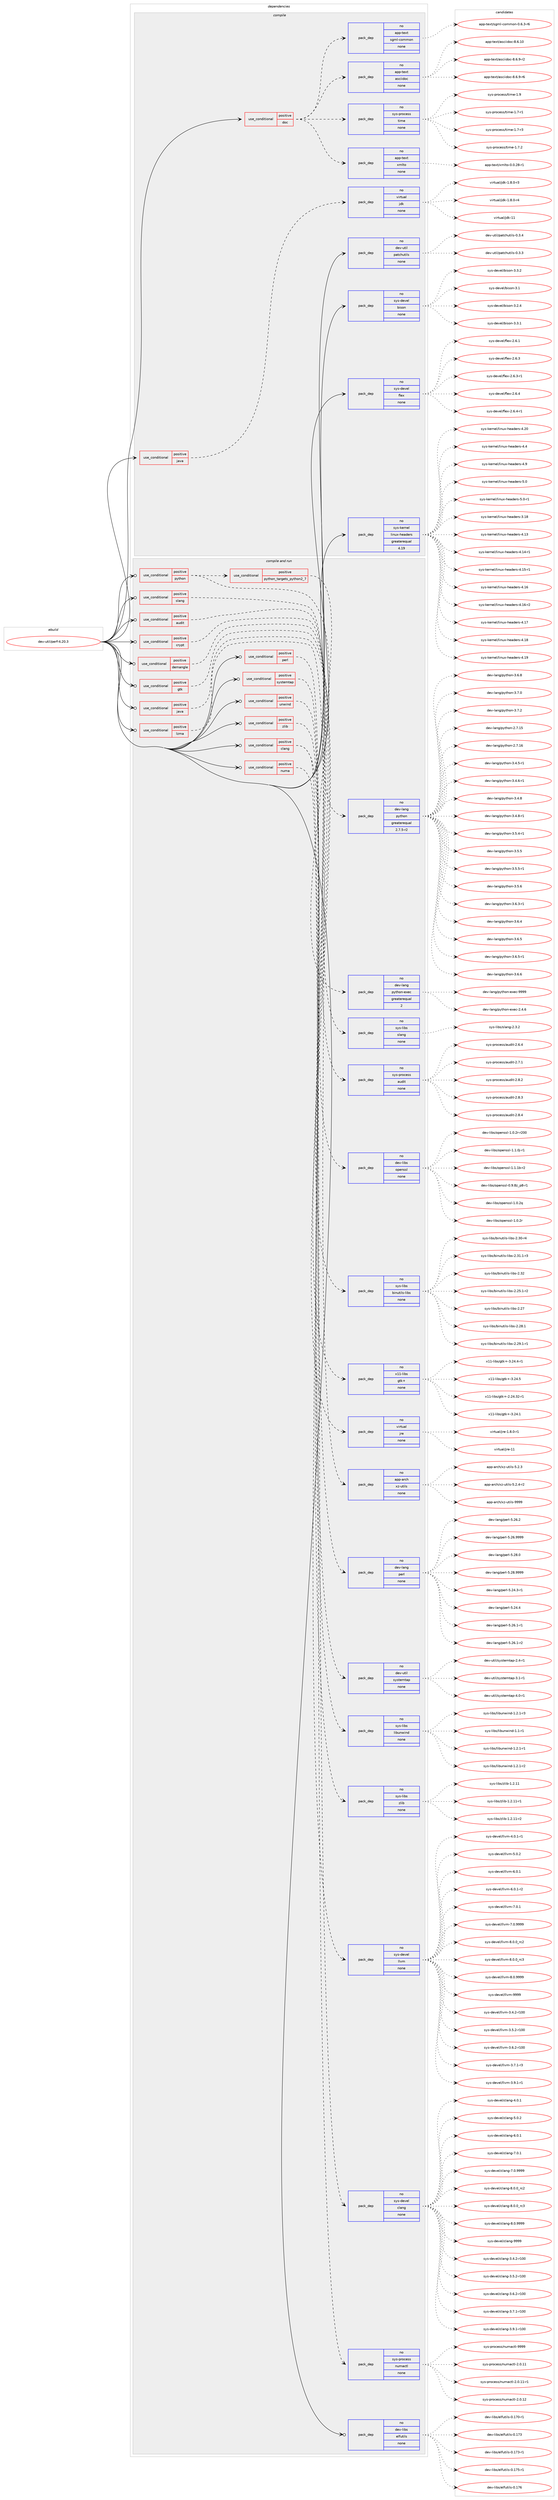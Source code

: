 digraph prolog {

# *************
# Graph options
# *************

newrank=true;
concentrate=true;
compound=true;
graph [rankdir=LR,fontname=Helvetica,fontsize=10,ranksep=1.5];#, ranksep=2.5, nodesep=0.2];
edge  [arrowhead=vee];
node  [fontname=Helvetica,fontsize=10];

# **********
# The ebuild
# **********

subgraph cluster_leftcol {
color=gray;
rank=same;
label=<<i>ebuild</i>>;
id [label="dev-util/perf-4.20.3", color=red, width=4, href="../dev-util/perf-4.20.3.svg"];
}

# ****************
# The dependencies
# ****************

subgraph cluster_midcol {
color=gray;
label=<<i>dependencies</i>>;
subgraph cluster_compile {
fillcolor="#eeeeee";
style=filled;
label=<<i>compile</i>>;
subgraph cond424888 {
dependency1548254 [label=<<TABLE BORDER="0" CELLBORDER="1" CELLSPACING="0" CELLPADDING="4"><TR><TD ROWSPAN="3" CELLPADDING="10">use_conditional</TD></TR><TR><TD>positive</TD></TR><TR><TD>doc</TD></TR></TABLE>>, shape=none, color=red];
subgraph pack1099668 {
dependency1548255 [label=<<TABLE BORDER="0" CELLBORDER="1" CELLSPACING="0" CELLPADDING="4" WIDTH="220"><TR><TD ROWSPAN="6" CELLPADDING="30">pack_dep</TD></TR><TR><TD WIDTH="110">no</TD></TR><TR><TD>app-text</TD></TR><TR><TD>asciidoc</TD></TR><TR><TD>none</TD></TR><TR><TD></TD></TR></TABLE>>, shape=none, color=blue];
}
dependency1548254:e -> dependency1548255:w [weight=20,style="dashed",arrowhead="vee"];
subgraph pack1099669 {
dependency1548256 [label=<<TABLE BORDER="0" CELLBORDER="1" CELLSPACING="0" CELLPADDING="4" WIDTH="220"><TR><TD ROWSPAN="6" CELLPADDING="30">pack_dep</TD></TR><TR><TD WIDTH="110">no</TD></TR><TR><TD>app-text</TD></TR><TR><TD>sgml-common</TD></TR><TR><TD>none</TD></TR><TR><TD></TD></TR></TABLE>>, shape=none, color=blue];
}
dependency1548254:e -> dependency1548256:w [weight=20,style="dashed",arrowhead="vee"];
subgraph pack1099670 {
dependency1548257 [label=<<TABLE BORDER="0" CELLBORDER="1" CELLSPACING="0" CELLPADDING="4" WIDTH="220"><TR><TD ROWSPAN="6" CELLPADDING="30">pack_dep</TD></TR><TR><TD WIDTH="110">no</TD></TR><TR><TD>app-text</TD></TR><TR><TD>xmlto</TD></TR><TR><TD>none</TD></TR><TR><TD></TD></TR></TABLE>>, shape=none, color=blue];
}
dependency1548254:e -> dependency1548257:w [weight=20,style="dashed",arrowhead="vee"];
subgraph pack1099671 {
dependency1548258 [label=<<TABLE BORDER="0" CELLBORDER="1" CELLSPACING="0" CELLPADDING="4" WIDTH="220"><TR><TD ROWSPAN="6" CELLPADDING="30">pack_dep</TD></TR><TR><TD WIDTH="110">no</TD></TR><TR><TD>sys-process</TD></TR><TR><TD>time</TD></TR><TR><TD>none</TD></TR><TR><TD></TD></TR></TABLE>>, shape=none, color=blue];
}
dependency1548254:e -> dependency1548258:w [weight=20,style="dashed",arrowhead="vee"];
}
id:e -> dependency1548254:w [weight=20,style="solid",arrowhead="vee"];
subgraph cond424889 {
dependency1548259 [label=<<TABLE BORDER="0" CELLBORDER="1" CELLSPACING="0" CELLPADDING="4"><TR><TD ROWSPAN="3" CELLPADDING="10">use_conditional</TD></TR><TR><TD>positive</TD></TR><TR><TD>java</TD></TR></TABLE>>, shape=none, color=red];
subgraph pack1099672 {
dependency1548260 [label=<<TABLE BORDER="0" CELLBORDER="1" CELLSPACING="0" CELLPADDING="4" WIDTH="220"><TR><TD ROWSPAN="6" CELLPADDING="30">pack_dep</TD></TR><TR><TD WIDTH="110">no</TD></TR><TR><TD>virtual</TD></TR><TR><TD>jdk</TD></TR><TR><TD>none</TD></TR><TR><TD></TD></TR></TABLE>>, shape=none, color=blue];
}
dependency1548259:e -> dependency1548260:w [weight=20,style="dashed",arrowhead="vee"];
}
id:e -> dependency1548259:w [weight=20,style="solid",arrowhead="vee"];
subgraph pack1099673 {
dependency1548261 [label=<<TABLE BORDER="0" CELLBORDER="1" CELLSPACING="0" CELLPADDING="4" WIDTH="220"><TR><TD ROWSPAN="6" CELLPADDING="30">pack_dep</TD></TR><TR><TD WIDTH="110">no</TD></TR><TR><TD>dev-util</TD></TR><TR><TD>patchutils</TD></TR><TR><TD>none</TD></TR><TR><TD></TD></TR></TABLE>>, shape=none, color=blue];
}
id:e -> dependency1548261:w [weight=20,style="solid",arrowhead="vee"];
subgraph pack1099674 {
dependency1548262 [label=<<TABLE BORDER="0" CELLBORDER="1" CELLSPACING="0" CELLPADDING="4" WIDTH="220"><TR><TD ROWSPAN="6" CELLPADDING="30">pack_dep</TD></TR><TR><TD WIDTH="110">no</TD></TR><TR><TD>sys-devel</TD></TR><TR><TD>bison</TD></TR><TR><TD>none</TD></TR><TR><TD></TD></TR></TABLE>>, shape=none, color=blue];
}
id:e -> dependency1548262:w [weight=20,style="solid",arrowhead="vee"];
subgraph pack1099675 {
dependency1548263 [label=<<TABLE BORDER="0" CELLBORDER="1" CELLSPACING="0" CELLPADDING="4" WIDTH="220"><TR><TD ROWSPAN="6" CELLPADDING="30">pack_dep</TD></TR><TR><TD WIDTH="110">no</TD></TR><TR><TD>sys-devel</TD></TR><TR><TD>flex</TD></TR><TR><TD>none</TD></TR><TR><TD></TD></TR></TABLE>>, shape=none, color=blue];
}
id:e -> dependency1548263:w [weight=20,style="solid",arrowhead="vee"];
subgraph pack1099676 {
dependency1548264 [label=<<TABLE BORDER="0" CELLBORDER="1" CELLSPACING="0" CELLPADDING="4" WIDTH="220"><TR><TD ROWSPAN="6" CELLPADDING="30">pack_dep</TD></TR><TR><TD WIDTH="110">no</TD></TR><TR><TD>sys-kernel</TD></TR><TR><TD>linux-headers</TD></TR><TR><TD>greaterequal</TD></TR><TR><TD>4.19</TD></TR></TABLE>>, shape=none, color=blue];
}
id:e -> dependency1548264:w [weight=20,style="solid",arrowhead="vee"];
}
subgraph cluster_compileandrun {
fillcolor="#eeeeee";
style=filled;
label=<<i>compile and run</i>>;
subgraph cond424890 {
dependency1548265 [label=<<TABLE BORDER="0" CELLBORDER="1" CELLSPACING="0" CELLPADDING="4"><TR><TD ROWSPAN="3" CELLPADDING="10">use_conditional</TD></TR><TR><TD>positive</TD></TR><TR><TD>audit</TD></TR></TABLE>>, shape=none, color=red];
subgraph pack1099677 {
dependency1548266 [label=<<TABLE BORDER="0" CELLBORDER="1" CELLSPACING="0" CELLPADDING="4" WIDTH="220"><TR><TD ROWSPAN="6" CELLPADDING="30">pack_dep</TD></TR><TR><TD WIDTH="110">no</TD></TR><TR><TD>sys-process</TD></TR><TR><TD>audit</TD></TR><TR><TD>none</TD></TR><TR><TD></TD></TR></TABLE>>, shape=none, color=blue];
}
dependency1548265:e -> dependency1548266:w [weight=20,style="dashed",arrowhead="vee"];
}
id:e -> dependency1548265:w [weight=20,style="solid",arrowhead="odotvee"];
subgraph cond424891 {
dependency1548267 [label=<<TABLE BORDER="0" CELLBORDER="1" CELLSPACING="0" CELLPADDING="4"><TR><TD ROWSPAN="3" CELLPADDING="10">use_conditional</TD></TR><TR><TD>positive</TD></TR><TR><TD>clang</TD></TR></TABLE>>, shape=none, color=red];
subgraph pack1099678 {
dependency1548268 [label=<<TABLE BORDER="0" CELLBORDER="1" CELLSPACING="0" CELLPADDING="4" WIDTH="220"><TR><TD ROWSPAN="6" CELLPADDING="30">pack_dep</TD></TR><TR><TD WIDTH="110">no</TD></TR><TR><TD>sys-devel</TD></TR><TR><TD>clang</TD></TR><TR><TD>none</TD></TR><TR><TD></TD></TR></TABLE>>, shape=none, color=blue];
}
dependency1548267:e -> dependency1548268:w [weight=20,style="dashed",arrowhead="vee"];
subgraph pack1099679 {
dependency1548269 [label=<<TABLE BORDER="0" CELLBORDER="1" CELLSPACING="0" CELLPADDING="4" WIDTH="220"><TR><TD ROWSPAN="6" CELLPADDING="30">pack_dep</TD></TR><TR><TD WIDTH="110">no</TD></TR><TR><TD>sys-devel</TD></TR><TR><TD>llvm</TD></TR><TR><TD>none</TD></TR><TR><TD></TD></TR></TABLE>>, shape=none, color=blue];
}
dependency1548267:e -> dependency1548269:w [weight=20,style="dashed",arrowhead="vee"];
}
id:e -> dependency1548267:w [weight=20,style="solid",arrowhead="odotvee"];
subgraph cond424892 {
dependency1548270 [label=<<TABLE BORDER="0" CELLBORDER="1" CELLSPACING="0" CELLPADDING="4"><TR><TD ROWSPAN="3" CELLPADDING="10">use_conditional</TD></TR><TR><TD>positive</TD></TR><TR><TD>crypt</TD></TR></TABLE>>, shape=none, color=red];
subgraph pack1099680 {
dependency1548271 [label=<<TABLE BORDER="0" CELLBORDER="1" CELLSPACING="0" CELLPADDING="4" WIDTH="220"><TR><TD ROWSPAN="6" CELLPADDING="30">pack_dep</TD></TR><TR><TD WIDTH="110">no</TD></TR><TR><TD>dev-libs</TD></TR><TR><TD>openssl</TD></TR><TR><TD>none</TD></TR><TR><TD></TD></TR></TABLE>>, shape=none, color=blue];
}
dependency1548270:e -> dependency1548271:w [weight=20,style="dashed",arrowhead="vee"];
}
id:e -> dependency1548270:w [weight=20,style="solid",arrowhead="odotvee"];
subgraph cond424893 {
dependency1548272 [label=<<TABLE BORDER="0" CELLBORDER="1" CELLSPACING="0" CELLPADDING="4"><TR><TD ROWSPAN="3" CELLPADDING="10">use_conditional</TD></TR><TR><TD>positive</TD></TR><TR><TD>demangle</TD></TR></TABLE>>, shape=none, color=red];
subgraph pack1099681 {
dependency1548273 [label=<<TABLE BORDER="0" CELLBORDER="1" CELLSPACING="0" CELLPADDING="4" WIDTH="220"><TR><TD ROWSPAN="6" CELLPADDING="30">pack_dep</TD></TR><TR><TD WIDTH="110">no</TD></TR><TR><TD>sys-libs</TD></TR><TR><TD>binutils-libs</TD></TR><TR><TD>none</TD></TR><TR><TD></TD></TR></TABLE>>, shape=none, color=blue];
}
dependency1548272:e -> dependency1548273:w [weight=20,style="dashed",arrowhead="vee"];
}
id:e -> dependency1548272:w [weight=20,style="solid",arrowhead="odotvee"];
subgraph cond424894 {
dependency1548274 [label=<<TABLE BORDER="0" CELLBORDER="1" CELLSPACING="0" CELLPADDING="4"><TR><TD ROWSPAN="3" CELLPADDING="10">use_conditional</TD></TR><TR><TD>positive</TD></TR><TR><TD>gtk</TD></TR></TABLE>>, shape=none, color=red];
subgraph pack1099682 {
dependency1548275 [label=<<TABLE BORDER="0" CELLBORDER="1" CELLSPACING="0" CELLPADDING="4" WIDTH="220"><TR><TD ROWSPAN="6" CELLPADDING="30">pack_dep</TD></TR><TR><TD WIDTH="110">no</TD></TR><TR><TD>x11-libs</TD></TR><TR><TD>gtk+</TD></TR><TR><TD>none</TD></TR><TR><TD></TD></TR></TABLE>>, shape=none, color=blue];
}
dependency1548274:e -> dependency1548275:w [weight=20,style="dashed",arrowhead="vee"];
}
id:e -> dependency1548274:w [weight=20,style="solid",arrowhead="odotvee"];
subgraph cond424895 {
dependency1548276 [label=<<TABLE BORDER="0" CELLBORDER="1" CELLSPACING="0" CELLPADDING="4"><TR><TD ROWSPAN="3" CELLPADDING="10">use_conditional</TD></TR><TR><TD>positive</TD></TR><TR><TD>java</TD></TR></TABLE>>, shape=none, color=red];
subgraph pack1099683 {
dependency1548277 [label=<<TABLE BORDER="0" CELLBORDER="1" CELLSPACING="0" CELLPADDING="4" WIDTH="220"><TR><TD ROWSPAN="6" CELLPADDING="30">pack_dep</TD></TR><TR><TD WIDTH="110">no</TD></TR><TR><TD>virtual</TD></TR><TR><TD>jre</TD></TR><TR><TD>none</TD></TR><TR><TD></TD></TR></TABLE>>, shape=none, color=blue];
}
dependency1548276:e -> dependency1548277:w [weight=20,style="dashed",arrowhead="vee"];
}
id:e -> dependency1548276:w [weight=20,style="solid",arrowhead="odotvee"];
subgraph cond424896 {
dependency1548278 [label=<<TABLE BORDER="0" CELLBORDER="1" CELLSPACING="0" CELLPADDING="4"><TR><TD ROWSPAN="3" CELLPADDING="10">use_conditional</TD></TR><TR><TD>positive</TD></TR><TR><TD>lzma</TD></TR></TABLE>>, shape=none, color=red];
subgraph pack1099684 {
dependency1548279 [label=<<TABLE BORDER="0" CELLBORDER="1" CELLSPACING="0" CELLPADDING="4" WIDTH="220"><TR><TD ROWSPAN="6" CELLPADDING="30">pack_dep</TD></TR><TR><TD WIDTH="110">no</TD></TR><TR><TD>app-arch</TD></TR><TR><TD>xz-utils</TD></TR><TR><TD>none</TD></TR><TR><TD></TD></TR></TABLE>>, shape=none, color=blue];
}
dependency1548278:e -> dependency1548279:w [weight=20,style="dashed",arrowhead="vee"];
}
id:e -> dependency1548278:w [weight=20,style="solid",arrowhead="odotvee"];
subgraph cond424897 {
dependency1548280 [label=<<TABLE BORDER="0" CELLBORDER="1" CELLSPACING="0" CELLPADDING="4"><TR><TD ROWSPAN="3" CELLPADDING="10">use_conditional</TD></TR><TR><TD>positive</TD></TR><TR><TD>numa</TD></TR></TABLE>>, shape=none, color=red];
subgraph pack1099685 {
dependency1548281 [label=<<TABLE BORDER="0" CELLBORDER="1" CELLSPACING="0" CELLPADDING="4" WIDTH="220"><TR><TD ROWSPAN="6" CELLPADDING="30">pack_dep</TD></TR><TR><TD WIDTH="110">no</TD></TR><TR><TD>sys-process</TD></TR><TR><TD>numactl</TD></TR><TR><TD>none</TD></TR><TR><TD></TD></TR></TABLE>>, shape=none, color=blue];
}
dependency1548280:e -> dependency1548281:w [weight=20,style="dashed",arrowhead="vee"];
}
id:e -> dependency1548280:w [weight=20,style="solid",arrowhead="odotvee"];
subgraph cond424898 {
dependency1548282 [label=<<TABLE BORDER="0" CELLBORDER="1" CELLSPACING="0" CELLPADDING="4"><TR><TD ROWSPAN="3" CELLPADDING="10">use_conditional</TD></TR><TR><TD>positive</TD></TR><TR><TD>perl</TD></TR></TABLE>>, shape=none, color=red];
subgraph pack1099686 {
dependency1548283 [label=<<TABLE BORDER="0" CELLBORDER="1" CELLSPACING="0" CELLPADDING="4" WIDTH="220"><TR><TD ROWSPAN="6" CELLPADDING="30">pack_dep</TD></TR><TR><TD WIDTH="110">no</TD></TR><TR><TD>dev-lang</TD></TR><TR><TD>perl</TD></TR><TR><TD>none</TD></TR><TR><TD></TD></TR></TABLE>>, shape=none, color=blue];
}
dependency1548282:e -> dependency1548283:w [weight=20,style="dashed",arrowhead="vee"];
}
id:e -> dependency1548282:w [weight=20,style="solid",arrowhead="odotvee"];
subgraph cond424899 {
dependency1548284 [label=<<TABLE BORDER="0" CELLBORDER="1" CELLSPACING="0" CELLPADDING="4"><TR><TD ROWSPAN="3" CELLPADDING="10">use_conditional</TD></TR><TR><TD>positive</TD></TR><TR><TD>python</TD></TR></TABLE>>, shape=none, color=red];
subgraph cond424900 {
dependency1548285 [label=<<TABLE BORDER="0" CELLBORDER="1" CELLSPACING="0" CELLPADDING="4"><TR><TD ROWSPAN="3" CELLPADDING="10">use_conditional</TD></TR><TR><TD>positive</TD></TR><TR><TD>python_targets_python2_7</TD></TR></TABLE>>, shape=none, color=red];
subgraph pack1099687 {
dependency1548286 [label=<<TABLE BORDER="0" CELLBORDER="1" CELLSPACING="0" CELLPADDING="4" WIDTH="220"><TR><TD ROWSPAN="6" CELLPADDING="30">pack_dep</TD></TR><TR><TD WIDTH="110">no</TD></TR><TR><TD>dev-lang</TD></TR><TR><TD>python</TD></TR><TR><TD>greaterequal</TD></TR><TR><TD>2.7.5-r2</TD></TR></TABLE>>, shape=none, color=blue];
}
dependency1548285:e -> dependency1548286:w [weight=20,style="dashed",arrowhead="vee"];
}
dependency1548284:e -> dependency1548285:w [weight=20,style="dashed",arrowhead="vee"];
subgraph pack1099688 {
dependency1548287 [label=<<TABLE BORDER="0" CELLBORDER="1" CELLSPACING="0" CELLPADDING="4" WIDTH="220"><TR><TD ROWSPAN="6" CELLPADDING="30">pack_dep</TD></TR><TR><TD WIDTH="110">no</TD></TR><TR><TD>dev-lang</TD></TR><TR><TD>python-exec</TD></TR><TR><TD>greaterequal</TD></TR><TR><TD>2</TD></TR></TABLE>>, shape=none, color=blue];
}
dependency1548284:e -> dependency1548287:w [weight=20,style="dashed",arrowhead="vee"];
}
id:e -> dependency1548284:w [weight=20,style="solid",arrowhead="odotvee"];
subgraph cond424901 {
dependency1548288 [label=<<TABLE BORDER="0" CELLBORDER="1" CELLSPACING="0" CELLPADDING="4"><TR><TD ROWSPAN="3" CELLPADDING="10">use_conditional</TD></TR><TR><TD>positive</TD></TR><TR><TD>slang</TD></TR></TABLE>>, shape=none, color=red];
subgraph pack1099689 {
dependency1548289 [label=<<TABLE BORDER="0" CELLBORDER="1" CELLSPACING="0" CELLPADDING="4" WIDTH="220"><TR><TD ROWSPAN="6" CELLPADDING="30">pack_dep</TD></TR><TR><TD WIDTH="110">no</TD></TR><TR><TD>sys-libs</TD></TR><TR><TD>slang</TD></TR><TR><TD>none</TD></TR><TR><TD></TD></TR></TABLE>>, shape=none, color=blue];
}
dependency1548288:e -> dependency1548289:w [weight=20,style="dashed",arrowhead="vee"];
}
id:e -> dependency1548288:w [weight=20,style="solid",arrowhead="odotvee"];
subgraph cond424902 {
dependency1548290 [label=<<TABLE BORDER="0" CELLBORDER="1" CELLSPACING="0" CELLPADDING="4"><TR><TD ROWSPAN="3" CELLPADDING="10">use_conditional</TD></TR><TR><TD>positive</TD></TR><TR><TD>systemtap</TD></TR></TABLE>>, shape=none, color=red];
subgraph pack1099690 {
dependency1548291 [label=<<TABLE BORDER="0" CELLBORDER="1" CELLSPACING="0" CELLPADDING="4" WIDTH="220"><TR><TD ROWSPAN="6" CELLPADDING="30">pack_dep</TD></TR><TR><TD WIDTH="110">no</TD></TR><TR><TD>dev-util</TD></TR><TR><TD>systemtap</TD></TR><TR><TD>none</TD></TR><TR><TD></TD></TR></TABLE>>, shape=none, color=blue];
}
dependency1548290:e -> dependency1548291:w [weight=20,style="dashed",arrowhead="vee"];
}
id:e -> dependency1548290:w [weight=20,style="solid",arrowhead="odotvee"];
subgraph cond424903 {
dependency1548292 [label=<<TABLE BORDER="0" CELLBORDER="1" CELLSPACING="0" CELLPADDING="4"><TR><TD ROWSPAN="3" CELLPADDING="10">use_conditional</TD></TR><TR><TD>positive</TD></TR><TR><TD>unwind</TD></TR></TABLE>>, shape=none, color=red];
subgraph pack1099691 {
dependency1548293 [label=<<TABLE BORDER="0" CELLBORDER="1" CELLSPACING="0" CELLPADDING="4" WIDTH="220"><TR><TD ROWSPAN="6" CELLPADDING="30">pack_dep</TD></TR><TR><TD WIDTH="110">no</TD></TR><TR><TD>sys-libs</TD></TR><TR><TD>libunwind</TD></TR><TR><TD>none</TD></TR><TR><TD></TD></TR></TABLE>>, shape=none, color=blue];
}
dependency1548292:e -> dependency1548293:w [weight=20,style="dashed",arrowhead="vee"];
}
id:e -> dependency1548292:w [weight=20,style="solid",arrowhead="odotvee"];
subgraph cond424904 {
dependency1548294 [label=<<TABLE BORDER="0" CELLBORDER="1" CELLSPACING="0" CELLPADDING="4"><TR><TD ROWSPAN="3" CELLPADDING="10">use_conditional</TD></TR><TR><TD>positive</TD></TR><TR><TD>zlib</TD></TR></TABLE>>, shape=none, color=red];
subgraph pack1099692 {
dependency1548295 [label=<<TABLE BORDER="0" CELLBORDER="1" CELLSPACING="0" CELLPADDING="4" WIDTH="220"><TR><TD ROWSPAN="6" CELLPADDING="30">pack_dep</TD></TR><TR><TD WIDTH="110">no</TD></TR><TR><TD>sys-libs</TD></TR><TR><TD>zlib</TD></TR><TR><TD>none</TD></TR><TR><TD></TD></TR></TABLE>>, shape=none, color=blue];
}
dependency1548294:e -> dependency1548295:w [weight=20,style="dashed",arrowhead="vee"];
}
id:e -> dependency1548294:w [weight=20,style="solid",arrowhead="odotvee"];
subgraph pack1099693 {
dependency1548296 [label=<<TABLE BORDER="0" CELLBORDER="1" CELLSPACING="0" CELLPADDING="4" WIDTH="220"><TR><TD ROWSPAN="6" CELLPADDING="30">pack_dep</TD></TR><TR><TD WIDTH="110">no</TD></TR><TR><TD>dev-libs</TD></TR><TR><TD>elfutils</TD></TR><TR><TD>none</TD></TR><TR><TD></TD></TR></TABLE>>, shape=none, color=blue];
}
id:e -> dependency1548296:w [weight=20,style="solid",arrowhead="odotvee"];
}
subgraph cluster_run {
fillcolor="#eeeeee";
style=filled;
label=<<i>run</i>>;
}
}

# **************
# The candidates
# **************

subgraph cluster_choices {
rank=same;
color=gray;
label=<<i>candidates</i>>;

subgraph choice1099668 {
color=black;
nodesep=1;
choice97112112451161011201164797115991051051001119945564654464948 [label="app-text/asciidoc-8.6.10", color=red, width=4,href="../app-text/asciidoc-8.6.10.svg"];
choice9711211245116101120116479711599105105100111994556465446574511450 [label="app-text/asciidoc-8.6.9-r2", color=red, width=4,href="../app-text/asciidoc-8.6.9-r2.svg"];
choice9711211245116101120116479711599105105100111994556465446574511454 [label="app-text/asciidoc-8.6.9-r6", color=red, width=4,href="../app-text/asciidoc-8.6.9-r6.svg"];
dependency1548255:e -> choice97112112451161011201164797115991051051001119945564654464948:w [style=dotted,weight="100"];
dependency1548255:e -> choice9711211245116101120116479711599105105100111994556465446574511450:w [style=dotted,weight="100"];
dependency1548255:e -> choice9711211245116101120116479711599105105100111994556465446574511454:w [style=dotted,weight="100"];
}
subgraph choice1099669 {
color=black;
nodesep=1;
choice97112112451161011201164711510310910845991111091091111104548465446514511454 [label="app-text/sgml-common-0.6.3-r6", color=red, width=4,href="../app-text/sgml-common-0.6.3-r6.svg"];
dependency1548256:e -> choice97112112451161011201164711510310910845991111091091111104548465446514511454:w [style=dotted,weight="100"];
}
subgraph choice1099670 {
color=black;
nodesep=1;
choice971121124511610112011647120109108116111454846484650564511449 [label="app-text/xmlto-0.0.28-r1", color=red, width=4,href="../app-text/xmlto-0.0.28-r1.svg"];
dependency1548257:e -> choice971121124511610112011647120109108116111454846484650564511449:w [style=dotted,weight="100"];
}
subgraph choice1099671 {
color=black;
nodesep=1;
choice115121115451121141119910111511547116105109101454946554511449 [label="sys-process/time-1.7-r1", color=red, width=4,href="../sys-process/time-1.7-r1.svg"];
choice115121115451121141119910111511547116105109101454946554511451 [label="sys-process/time-1.7-r3", color=red, width=4,href="../sys-process/time-1.7-r3.svg"];
choice115121115451121141119910111511547116105109101454946554650 [label="sys-process/time-1.7.2", color=red, width=4,href="../sys-process/time-1.7.2.svg"];
choice11512111545112114111991011151154711610510910145494657 [label="sys-process/time-1.9", color=red, width=4,href="../sys-process/time-1.9.svg"];
dependency1548258:e -> choice115121115451121141119910111511547116105109101454946554511449:w [style=dotted,weight="100"];
dependency1548258:e -> choice115121115451121141119910111511547116105109101454946554511451:w [style=dotted,weight="100"];
dependency1548258:e -> choice115121115451121141119910111511547116105109101454946554650:w [style=dotted,weight="100"];
dependency1548258:e -> choice11512111545112114111991011151154711610510910145494657:w [style=dotted,weight="100"];
}
subgraph choice1099672 {
color=black;
nodesep=1;
choice11810511411611797108471061001074549465646484511451 [label="virtual/jdk-1.8.0-r3", color=red, width=4,href="../virtual/jdk-1.8.0-r3.svg"];
choice11810511411611797108471061001074549465646484511452 [label="virtual/jdk-1.8.0-r4", color=red, width=4,href="../virtual/jdk-1.8.0-r4.svg"];
choice1181051141161179710847106100107454949 [label="virtual/jdk-11", color=red, width=4,href="../virtual/jdk-11.svg"];
dependency1548260:e -> choice11810511411611797108471061001074549465646484511451:w [style=dotted,weight="100"];
dependency1548260:e -> choice11810511411611797108471061001074549465646484511452:w [style=dotted,weight="100"];
dependency1548260:e -> choice1181051141161179710847106100107454949:w [style=dotted,weight="100"];
}
subgraph choice1099673 {
color=black;
nodesep=1;
choice10010111845117116105108471129711699104117116105108115454846514651 [label="dev-util/patchutils-0.3.3", color=red, width=4,href="../dev-util/patchutils-0.3.3.svg"];
choice10010111845117116105108471129711699104117116105108115454846514652 [label="dev-util/patchutils-0.3.4", color=red, width=4,href="../dev-util/patchutils-0.3.4.svg"];
dependency1548261:e -> choice10010111845117116105108471129711699104117116105108115454846514651:w [style=dotted,weight="100"];
dependency1548261:e -> choice10010111845117116105108471129711699104117116105108115454846514652:w [style=dotted,weight="100"];
}
subgraph choice1099674 {
color=black;
nodesep=1;
choice11512111545100101118101108479810511511111045514649 [label="sys-devel/bison-3.1", color=red, width=4,href="../sys-devel/bison-3.1.svg"];
choice115121115451001011181011084798105115111110455146504652 [label="sys-devel/bison-3.2.4", color=red, width=4,href="../sys-devel/bison-3.2.4.svg"];
choice115121115451001011181011084798105115111110455146514649 [label="sys-devel/bison-3.3.1", color=red, width=4,href="../sys-devel/bison-3.3.1.svg"];
choice115121115451001011181011084798105115111110455146514650 [label="sys-devel/bison-3.3.2", color=red, width=4,href="../sys-devel/bison-3.3.2.svg"];
dependency1548262:e -> choice11512111545100101118101108479810511511111045514649:w [style=dotted,weight="100"];
dependency1548262:e -> choice115121115451001011181011084798105115111110455146504652:w [style=dotted,weight="100"];
dependency1548262:e -> choice115121115451001011181011084798105115111110455146514649:w [style=dotted,weight="100"];
dependency1548262:e -> choice115121115451001011181011084798105115111110455146514650:w [style=dotted,weight="100"];
}
subgraph choice1099675 {
color=black;
nodesep=1;
choice1151211154510010111810110847102108101120455046544649 [label="sys-devel/flex-2.6.1", color=red, width=4,href="../sys-devel/flex-2.6.1.svg"];
choice1151211154510010111810110847102108101120455046544651 [label="sys-devel/flex-2.6.3", color=red, width=4,href="../sys-devel/flex-2.6.3.svg"];
choice11512111545100101118101108471021081011204550465446514511449 [label="sys-devel/flex-2.6.3-r1", color=red, width=4,href="../sys-devel/flex-2.6.3-r1.svg"];
choice1151211154510010111810110847102108101120455046544652 [label="sys-devel/flex-2.6.4", color=red, width=4,href="../sys-devel/flex-2.6.4.svg"];
choice11512111545100101118101108471021081011204550465446524511449 [label="sys-devel/flex-2.6.4-r1", color=red, width=4,href="../sys-devel/flex-2.6.4-r1.svg"];
dependency1548263:e -> choice1151211154510010111810110847102108101120455046544649:w [style=dotted,weight="100"];
dependency1548263:e -> choice1151211154510010111810110847102108101120455046544651:w [style=dotted,weight="100"];
dependency1548263:e -> choice11512111545100101118101108471021081011204550465446514511449:w [style=dotted,weight="100"];
dependency1548263:e -> choice1151211154510010111810110847102108101120455046544652:w [style=dotted,weight="100"];
dependency1548263:e -> choice11512111545100101118101108471021081011204550465446524511449:w [style=dotted,weight="100"];
}
subgraph choice1099676 {
color=black;
nodesep=1;
choice115121115451071011141101011084710810511011712045104101971001011141154551464956 [label="sys-kernel/linux-headers-3.18", color=red, width=4,href="../sys-kernel/linux-headers-3.18.svg"];
choice115121115451071011141101011084710810511011712045104101971001011141154552464951 [label="sys-kernel/linux-headers-4.13", color=red, width=4,href="../sys-kernel/linux-headers-4.13.svg"];
choice1151211154510710111411010110847108105110117120451041019710010111411545524649524511449 [label="sys-kernel/linux-headers-4.14-r1", color=red, width=4,href="../sys-kernel/linux-headers-4.14-r1.svg"];
choice1151211154510710111411010110847108105110117120451041019710010111411545524649534511449 [label="sys-kernel/linux-headers-4.15-r1", color=red, width=4,href="../sys-kernel/linux-headers-4.15-r1.svg"];
choice115121115451071011141101011084710810511011712045104101971001011141154552464954 [label="sys-kernel/linux-headers-4.16", color=red, width=4,href="../sys-kernel/linux-headers-4.16.svg"];
choice1151211154510710111411010110847108105110117120451041019710010111411545524649544511450 [label="sys-kernel/linux-headers-4.16-r2", color=red, width=4,href="../sys-kernel/linux-headers-4.16-r2.svg"];
choice115121115451071011141101011084710810511011712045104101971001011141154552464955 [label="sys-kernel/linux-headers-4.17", color=red, width=4,href="../sys-kernel/linux-headers-4.17.svg"];
choice115121115451071011141101011084710810511011712045104101971001011141154552464956 [label="sys-kernel/linux-headers-4.18", color=red, width=4,href="../sys-kernel/linux-headers-4.18.svg"];
choice115121115451071011141101011084710810511011712045104101971001011141154552464957 [label="sys-kernel/linux-headers-4.19", color=red, width=4,href="../sys-kernel/linux-headers-4.19.svg"];
choice115121115451071011141101011084710810511011712045104101971001011141154552465048 [label="sys-kernel/linux-headers-4.20", color=red, width=4,href="../sys-kernel/linux-headers-4.20.svg"];
choice1151211154510710111411010110847108105110117120451041019710010111411545524652 [label="sys-kernel/linux-headers-4.4", color=red, width=4,href="../sys-kernel/linux-headers-4.4.svg"];
choice1151211154510710111411010110847108105110117120451041019710010111411545524657 [label="sys-kernel/linux-headers-4.9", color=red, width=4,href="../sys-kernel/linux-headers-4.9.svg"];
choice1151211154510710111411010110847108105110117120451041019710010111411545534648 [label="sys-kernel/linux-headers-5.0", color=red, width=4,href="../sys-kernel/linux-headers-5.0.svg"];
choice11512111545107101114110101108471081051101171204510410197100101114115455346484511449 [label="sys-kernel/linux-headers-5.0-r1", color=red, width=4,href="../sys-kernel/linux-headers-5.0-r1.svg"];
dependency1548264:e -> choice115121115451071011141101011084710810511011712045104101971001011141154551464956:w [style=dotted,weight="100"];
dependency1548264:e -> choice115121115451071011141101011084710810511011712045104101971001011141154552464951:w [style=dotted,weight="100"];
dependency1548264:e -> choice1151211154510710111411010110847108105110117120451041019710010111411545524649524511449:w [style=dotted,weight="100"];
dependency1548264:e -> choice1151211154510710111411010110847108105110117120451041019710010111411545524649534511449:w [style=dotted,weight="100"];
dependency1548264:e -> choice115121115451071011141101011084710810511011712045104101971001011141154552464954:w [style=dotted,weight="100"];
dependency1548264:e -> choice1151211154510710111411010110847108105110117120451041019710010111411545524649544511450:w [style=dotted,weight="100"];
dependency1548264:e -> choice115121115451071011141101011084710810511011712045104101971001011141154552464955:w [style=dotted,weight="100"];
dependency1548264:e -> choice115121115451071011141101011084710810511011712045104101971001011141154552464956:w [style=dotted,weight="100"];
dependency1548264:e -> choice115121115451071011141101011084710810511011712045104101971001011141154552464957:w [style=dotted,weight="100"];
dependency1548264:e -> choice115121115451071011141101011084710810511011712045104101971001011141154552465048:w [style=dotted,weight="100"];
dependency1548264:e -> choice1151211154510710111411010110847108105110117120451041019710010111411545524652:w [style=dotted,weight="100"];
dependency1548264:e -> choice1151211154510710111411010110847108105110117120451041019710010111411545524657:w [style=dotted,weight="100"];
dependency1548264:e -> choice1151211154510710111411010110847108105110117120451041019710010111411545534648:w [style=dotted,weight="100"];
dependency1548264:e -> choice11512111545107101114110101108471081051101171204510410197100101114115455346484511449:w [style=dotted,weight="100"];
}
subgraph choice1099677 {
color=black;
nodesep=1;
choice11512111545112114111991011151154797117100105116455046544652 [label="sys-process/audit-2.6.4", color=red, width=4,href="../sys-process/audit-2.6.4.svg"];
choice11512111545112114111991011151154797117100105116455046554649 [label="sys-process/audit-2.7.1", color=red, width=4,href="../sys-process/audit-2.7.1.svg"];
choice11512111545112114111991011151154797117100105116455046564650 [label="sys-process/audit-2.8.2", color=red, width=4,href="../sys-process/audit-2.8.2.svg"];
choice11512111545112114111991011151154797117100105116455046564651 [label="sys-process/audit-2.8.3", color=red, width=4,href="../sys-process/audit-2.8.3.svg"];
choice11512111545112114111991011151154797117100105116455046564652 [label="sys-process/audit-2.8.4", color=red, width=4,href="../sys-process/audit-2.8.4.svg"];
dependency1548266:e -> choice11512111545112114111991011151154797117100105116455046544652:w [style=dotted,weight="100"];
dependency1548266:e -> choice11512111545112114111991011151154797117100105116455046554649:w [style=dotted,weight="100"];
dependency1548266:e -> choice11512111545112114111991011151154797117100105116455046564650:w [style=dotted,weight="100"];
dependency1548266:e -> choice11512111545112114111991011151154797117100105116455046564651:w [style=dotted,weight="100"];
dependency1548266:e -> choice11512111545112114111991011151154797117100105116455046564652:w [style=dotted,weight="100"];
}
subgraph choice1099678 {
color=black;
nodesep=1;
choice1151211154510010111810110847991089711010345514652465045114494848 [label="sys-devel/clang-3.4.2-r100", color=red, width=4,href="../sys-devel/clang-3.4.2-r100.svg"];
choice1151211154510010111810110847991089711010345514653465045114494848 [label="sys-devel/clang-3.5.2-r100", color=red, width=4,href="../sys-devel/clang-3.5.2-r100.svg"];
choice1151211154510010111810110847991089711010345514654465045114494848 [label="sys-devel/clang-3.6.2-r100", color=red, width=4,href="../sys-devel/clang-3.6.2-r100.svg"];
choice1151211154510010111810110847991089711010345514655464945114494848 [label="sys-devel/clang-3.7.1-r100", color=red, width=4,href="../sys-devel/clang-3.7.1-r100.svg"];
choice1151211154510010111810110847991089711010345514657464945114494848 [label="sys-devel/clang-3.9.1-r100", color=red, width=4,href="../sys-devel/clang-3.9.1-r100.svg"];
choice11512111545100101118101108479910897110103455246484649 [label="sys-devel/clang-4.0.1", color=red, width=4,href="../sys-devel/clang-4.0.1.svg"];
choice11512111545100101118101108479910897110103455346484650 [label="sys-devel/clang-5.0.2", color=red, width=4,href="../sys-devel/clang-5.0.2.svg"];
choice11512111545100101118101108479910897110103455446484649 [label="sys-devel/clang-6.0.1", color=red, width=4,href="../sys-devel/clang-6.0.1.svg"];
choice11512111545100101118101108479910897110103455546484649 [label="sys-devel/clang-7.0.1", color=red, width=4,href="../sys-devel/clang-7.0.1.svg"];
choice11512111545100101118101108479910897110103455546484657575757 [label="sys-devel/clang-7.0.9999", color=red, width=4,href="../sys-devel/clang-7.0.9999.svg"];
choice11512111545100101118101108479910897110103455646484648951149950 [label="sys-devel/clang-8.0.0_rc2", color=red, width=4,href="../sys-devel/clang-8.0.0_rc2.svg"];
choice11512111545100101118101108479910897110103455646484648951149951 [label="sys-devel/clang-8.0.0_rc3", color=red, width=4,href="../sys-devel/clang-8.0.0_rc3.svg"];
choice11512111545100101118101108479910897110103455646484657575757 [label="sys-devel/clang-8.0.9999", color=red, width=4,href="../sys-devel/clang-8.0.9999.svg"];
choice115121115451001011181011084799108971101034557575757 [label="sys-devel/clang-9999", color=red, width=4,href="../sys-devel/clang-9999.svg"];
dependency1548268:e -> choice1151211154510010111810110847991089711010345514652465045114494848:w [style=dotted,weight="100"];
dependency1548268:e -> choice1151211154510010111810110847991089711010345514653465045114494848:w [style=dotted,weight="100"];
dependency1548268:e -> choice1151211154510010111810110847991089711010345514654465045114494848:w [style=dotted,weight="100"];
dependency1548268:e -> choice1151211154510010111810110847991089711010345514655464945114494848:w [style=dotted,weight="100"];
dependency1548268:e -> choice1151211154510010111810110847991089711010345514657464945114494848:w [style=dotted,weight="100"];
dependency1548268:e -> choice11512111545100101118101108479910897110103455246484649:w [style=dotted,weight="100"];
dependency1548268:e -> choice11512111545100101118101108479910897110103455346484650:w [style=dotted,weight="100"];
dependency1548268:e -> choice11512111545100101118101108479910897110103455446484649:w [style=dotted,weight="100"];
dependency1548268:e -> choice11512111545100101118101108479910897110103455546484649:w [style=dotted,weight="100"];
dependency1548268:e -> choice11512111545100101118101108479910897110103455546484657575757:w [style=dotted,weight="100"];
dependency1548268:e -> choice11512111545100101118101108479910897110103455646484648951149950:w [style=dotted,weight="100"];
dependency1548268:e -> choice11512111545100101118101108479910897110103455646484648951149951:w [style=dotted,weight="100"];
dependency1548268:e -> choice11512111545100101118101108479910897110103455646484657575757:w [style=dotted,weight="100"];
dependency1548268:e -> choice115121115451001011181011084799108971101034557575757:w [style=dotted,weight="100"];
}
subgraph choice1099679 {
color=black;
nodesep=1;
choice115121115451001011181011084710810811810945514652465045114494848 [label="sys-devel/llvm-3.4.2-r100", color=red, width=4,href="../sys-devel/llvm-3.4.2-r100.svg"];
choice115121115451001011181011084710810811810945514653465045114494848 [label="sys-devel/llvm-3.5.2-r100", color=red, width=4,href="../sys-devel/llvm-3.5.2-r100.svg"];
choice115121115451001011181011084710810811810945514654465045114494848 [label="sys-devel/llvm-3.6.2-r100", color=red, width=4,href="../sys-devel/llvm-3.6.2-r100.svg"];
choice11512111545100101118101108471081081181094551465546494511451 [label="sys-devel/llvm-3.7.1-r3", color=red, width=4,href="../sys-devel/llvm-3.7.1-r3.svg"];
choice11512111545100101118101108471081081181094551465746494511449 [label="sys-devel/llvm-3.9.1-r1", color=red, width=4,href="../sys-devel/llvm-3.9.1-r1.svg"];
choice11512111545100101118101108471081081181094552464846494511449 [label="sys-devel/llvm-4.0.1-r1", color=red, width=4,href="../sys-devel/llvm-4.0.1-r1.svg"];
choice1151211154510010111810110847108108118109455346484650 [label="sys-devel/llvm-5.0.2", color=red, width=4,href="../sys-devel/llvm-5.0.2.svg"];
choice1151211154510010111810110847108108118109455446484649 [label="sys-devel/llvm-6.0.1", color=red, width=4,href="../sys-devel/llvm-6.0.1.svg"];
choice11512111545100101118101108471081081181094554464846494511450 [label="sys-devel/llvm-6.0.1-r2", color=red, width=4,href="../sys-devel/llvm-6.0.1-r2.svg"];
choice1151211154510010111810110847108108118109455546484649 [label="sys-devel/llvm-7.0.1", color=red, width=4,href="../sys-devel/llvm-7.0.1.svg"];
choice1151211154510010111810110847108108118109455546484657575757 [label="sys-devel/llvm-7.0.9999", color=red, width=4,href="../sys-devel/llvm-7.0.9999.svg"];
choice1151211154510010111810110847108108118109455646484648951149950 [label="sys-devel/llvm-8.0.0_rc2", color=red, width=4,href="../sys-devel/llvm-8.0.0_rc2.svg"];
choice1151211154510010111810110847108108118109455646484648951149951 [label="sys-devel/llvm-8.0.0_rc3", color=red, width=4,href="../sys-devel/llvm-8.0.0_rc3.svg"];
choice1151211154510010111810110847108108118109455646484657575757 [label="sys-devel/llvm-8.0.9999", color=red, width=4,href="../sys-devel/llvm-8.0.9999.svg"];
choice11512111545100101118101108471081081181094557575757 [label="sys-devel/llvm-9999", color=red, width=4,href="../sys-devel/llvm-9999.svg"];
dependency1548269:e -> choice115121115451001011181011084710810811810945514652465045114494848:w [style=dotted,weight="100"];
dependency1548269:e -> choice115121115451001011181011084710810811810945514653465045114494848:w [style=dotted,weight="100"];
dependency1548269:e -> choice115121115451001011181011084710810811810945514654465045114494848:w [style=dotted,weight="100"];
dependency1548269:e -> choice11512111545100101118101108471081081181094551465546494511451:w [style=dotted,weight="100"];
dependency1548269:e -> choice11512111545100101118101108471081081181094551465746494511449:w [style=dotted,weight="100"];
dependency1548269:e -> choice11512111545100101118101108471081081181094552464846494511449:w [style=dotted,weight="100"];
dependency1548269:e -> choice1151211154510010111810110847108108118109455346484650:w [style=dotted,weight="100"];
dependency1548269:e -> choice1151211154510010111810110847108108118109455446484649:w [style=dotted,weight="100"];
dependency1548269:e -> choice11512111545100101118101108471081081181094554464846494511450:w [style=dotted,weight="100"];
dependency1548269:e -> choice1151211154510010111810110847108108118109455546484649:w [style=dotted,weight="100"];
dependency1548269:e -> choice1151211154510010111810110847108108118109455546484657575757:w [style=dotted,weight="100"];
dependency1548269:e -> choice1151211154510010111810110847108108118109455646484648951149950:w [style=dotted,weight="100"];
dependency1548269:e -> choice1151211154510010111810110847108108118109455646484648951149951:w [style=dotted,weight="100"];
dependency1548269:e -> choice1151211154510010111810110847108108118109455646484657575757:w [style=dotted,weight="100"];
dependency1548269:e -> choice11512111545100101118101108471081081181094557575757:w [style=dotted,weight="100"];
}
subgraph choice1099680 {
color=black;
nodesep=1;
choice10010111845108105981154711111210111011511510845484657465612295112564511449 [label="dev-libs/openssl-0.9.8z_p8-r1", color=red, width=4,href="../dev-libs/openssl-0.9.8z_p8-r1.svg"];
choice100101118451081059811547111112101110115115108454946484650113 [label="dev-libs/openssl-1.0.2q", color=red, width=4,href="../dev-libs/openssl-1.0.2q.svg"];
choice100101118451081059811547111112101110115115108454946484650114 [label="dev-libs/openssl-1.0.2r", color=red, width=4,href="../dev-libs/openssl-1.0.2r.svg"];
choice10010111845108105981154711111210111011511510845494648465011445114504848 [label="dev-libs/openssl-1.0.2r-r200", color=red, width=4,href="../dev-libs/openssl-1.0.2r-r200.svg"];
choice1001011184510810598115471111121011101151151084549464946481064511449 [label="dev-libs/openssl-1.1.0j-r1", color=red, width=4,href="../dev-libs/openssl-1.1.0j-r1.svg"];
choice100101118451081059811547111112101110115115108454946494649984511450 [label="dev-libs/openssl-1.1.1b-r2", color=red, width=4,href="../dev-libs/openssl-1.1.1b-r2.svg"];
dependency1548271:e -> choice10010111845108105981154711111210111011511510845484657465612295112564511449:w [style=dotted,weight="100"];
dependency1548271:e -> choice100101118451081059811547111112101110115115108454946484650113:w [style=dotted,weight="100"];
dependency1548271:e -> choice100101118451081059811547111112101110115115108454946484650114:w [style=dotted,weight="100"];
dependency1548271:e -> choice10010111845108105981154711111210111011511510845494648465011445114504848:w [style=dotted,weight="100"];
dependency1548271:e -> choice1001011184510810598115471111121011101151151084549464946481064511449:w [style=dotted,weight="100"];
dependency1548271:e -> choice100101118451081059811547111112101110115115108454946494649984511450:w [style=dotted,weight="100"];
}
subgraph choice1099681 {
color=black;
nodesep=1;
choice115121115451081059811547981051101171161051081154510810598115455046505346494511450 [label="sys-libs/binutils-libs-2.25.1-r2", color=red, width=4,href="../sys-libs/binutils-libs-2.25.1-r2.svg"];
choice1151211154510810598115479810511011711610510811545108105981154550465055 [label="sys-libs/binutils-libs-2.27", color=red, width=4,href="../sys-libs/binutils-libs-2.27.svg"];
choice11512111545108105981154798105110117116105108115451081059811545504650564649 [label="sys-libs/binutils-libs-2.28.1", color=red, width=4,href="../sys-libs/binutils-libs-2.28.1.svg"];
choice115121115451081059811547981051101171161051081154510810598115455046505746494511449 [label="sys-libs/binutils-libs-2.29.1-r1", color=red, width=4,href="../sys-libs/binutils-libs-2.29.1-r1.svg"];
choice11512111545108105981154798105110117116105108115451081059811545504651484511452 [label="sys-libs/binutils-libs-2.30-r4", color=red, width=4,href="../sys-libs/binutils-libs-2.30-r4.svg"];
choice115121115451081059811547981051101171161051081154510810598115455046514946494511451 [label="sys-libs/binutils-libs-2.31.1-r3", color=red, width=4,href="../sys-libs/binutils-libs-2.31.1-r3.svg"];
choice1151211154510810598115479810511011711610510811545108105981154550465150 [label="sys-libs/binutils-libs-2.32", color=red, width=4,href="../sys-libs/binutils-libs-2.32.svg"];
dependency1548273:e -> choice115121115451081059811547981051101171161051081154510810598115455046505346494511450:w [style=dotted,weight="100"];
dependency1548273:e -> choice1151211154510810598115479810511011711610510811545108105981154550465055:w [style=dotted,weight="100"];
dependency1548273:e -> choice11512111545108105981154798105110117116105108115451081059811545504650564649:w [style=dotted,weight="100"];
dependency1548273:e -> choice115121115451081059811547981051101171161051081154510810598115455046505746494511449:w [style=dotted,weight="100"];
dependency1548273:e -> choice11512111545108105981154798105110117116105108115451081059811545504651484511452:w [style=dotted,weight="100"];
dependency1548273:e -> choice115121115451081059811547981051101171161051081154510810598115455046514946494511451:w [style=dotted,weight="100"];
dependency1548273:e -> choice1151211154510810598115479810511011711610510811545108105981154550465150:w [style=dotted,weight="100"];
}
subgraph choice1099682 {
color=black;
nodesep=1;
choice12049494510810598115471031161074345504650524651504511449 [label="x11-libs/gtk+-2.24.32-r1", color=red, width=4,href="../x11-libs/gtk+-2.24.32-r1.svg"];
choice12049494510810598115471031161074345514650524649 [label="x11-libs/gtk+-3.24.1", color=red, width=4,href="../x11-libs/gtk+-3.24.1.svg"];
choice120494945108105981154710311610743455146505246524511449 [label="x11-libs/gtk+-3.24.4-r1", color=red, width=4,href="../x11-libs/gtk+-3.24.4-r1.svg"];
choice12049494510810598115471031161074345514650524653 [label="x11-libs/gtk+-3.24.5", color=red, width=4,href="../x11-libs/gtk+-3.24.5.svg"];
dependency1548275:e -> choice12049494510810598115471031161074345504650524651504511449:w [style=dotted,weight="100"];
dependency1548275:e -> choice12049494510810598115471031161074345514650524649:w [style=dotted,weight="100"];
dependency1548275:e -> choice120494945108105981154710311610743455146505246524511449:w [style=dotted,weight="100"];
dependency1548275:e -> choice12049494510810598115471031161074345514650524653:w [style=dotted,weight="100"];
}
subgraph choice1099683 {
color=black;
nodesep=1;
choice11810511411611797108471061141014549465646484511449 [label="virtual/jre-1.8.0-r1", color=red, width=4,href="../virtual/jre-1.8.0-r1.svg"];
choice1181051141161179710847106114101454949 [label="virtual/jre-11", color=red, width=4,href="../virtual/jre-11.svg"];
dependency1548277:e -> choice11810511411611797108471061141014549465646484511449:w [style=dotted,weight="100"];
dependency1548277:e -> choice1181051141161179710847106114101454949:w [style=dotted,weight="100"];
}
subgraph choice1099684 {
color=black;
nodesep=1;
choice971121124597114991044712012245117116105108115455346504651 [label="app-arch/xz-utils-5.2.3", color=red, width=4,href="../app-arch/xz-utils-5.2.3.svg"];
choice9711211245971149910447120122451171161051081154553465046524511450 [label="app-arch/xz-utils-5.2.4-r2", color=red, width=4,href="../app-arch/xz-utils-5.2.4-r2.svg"];
choice9711211245971149910447120122451171161051081154557575757 [label="app-arch/xz-utils-9999", color=red, width=4,href="../app-arch/xz-utils-9999.svg"];
dependency1548279:e -> choice971121124597114991044712012245117116105108115455346504651:w [style=dotted,weight="100"];
dependency1548279:e -> choice9711211245971149910447120122451171161051081154553465046524511450:w [style=dotted,weight="100"];
dependency1548279:e -> choice9711211245971149910447120122451171161051081154557575757:w [style=dotted,weight="100"];
}
subgraph choice1099685 {
color=black;
nodesep=1;
choice115121115451121141119910111511547110117109979911610845504648464949 [label="sys-process/numactl-2.0.11", color=red, width=4,href="../sys-process/numactl-2.0.11.svg"];
choice1151211154511211411199101115115471101171099799116108455046484649494511449 [label="sys-process/numactl-2.0.11-r1", color=red, width=4,href="../sys-process/numactl-2.0.11-r1.svg"];
choice115121115451121141119910111511547110117109979911610845504648464950 [label="sys-process/numactl-2.0.12", color=red, width=4,href="../sys-process/numactl-2.0.12.svg"];
choice11512111545112114111991011151154711011710997991161084557575757 [label="sys-process/numactl-9999", color=red, width=4,href="../sys-process/numactl-9999.svg"];
dependency1548281:e -> choice115121115451121141119910111511547110117109979911610845504648464949:w [style=dotted,weight="100"];
dependency1548281:e -> choice1151211154511211411199101115115471101171099799116108455046484649494511449:w [style=dotted,weight="100"];
dependency1548281:e -> choice115121115451121141119910111511547110117109979911610845504648464950:w [style=dotted,weight="100"];
dependency1548281:e -> choice11512111545112114111991011151154711011710997991161084557575757:w [style=dotted,weight="100"];
}
subgraph choice1099686 {
color=black;
nodesep=1;
choice100101118451089711010347112101114108455346505246514511449 [label="dev-lang/perl-5.24.3-r1", color=red, width=4,href="../dev-lang/perl-5.24.3-r1.svg"];
choice10010111845108971101034711210111410845534650524652 [label="dev-lang/perl-5.24.4", color=red, width=4,href="../dev-lang/perl-5.24.4.svg"];
choice100101118451089711010347112101114108455346505446494511449 [label="dev-lang/perl-5.26.1-r1", color=red, width=4,href="../dev-lang/perl-5.26.1-r1.svg"];
choice100101118451089711010347112101114108455346505446494511450 [label="dev-lang/perl-5.26.1-r2", color=red, width=4,href="../dev-lang/perl-5.26.1-r2.svg"];
choice10010111845108971101034711210111410845534650544650 [label="dev-lang/perl-5.26.2", color=red, width=4,href="../dev-lang/perl-5.26.2.svg"];
choice10010111845108971101034711210111410845534650544657575757 [label="dev-lang/perl-5.26.9999", color=red, width=4,href="../dev-lang/perl-5.26.9999.svg"];
choice10010111845108971101034711210111410845534650564648 [label="dev-lang/perl-5.28.0", color=red, width=4,href="../dev-lang/perl-5.28.0.svg"];
choice10010111845108971101034711210111410845534650564657575757 [label="dev-lang/perl-5.28.9999", color=red, width=4,href="../dev-lang/perl-5.28.9999.svg"];
dependency1548283:e -> choice100101118451089711010347112101114108455346505246514511449:w [style=dotted,weight="100"];
dependency1548283:e -> choice10010111845108971101034711210111410845534650524652:w [style=dotted,weight="100"];
dependency1548283:e -> choice100101118451089711010347112101114108455346505446494511449:w [style=dotted,weight="100"];
dependency1548283:e -> choice100101118451089711010347112101114108455346505446494511450:w [style=dotted,weight="100"];
dependency1548283:e -> choice10010111845108971101034711210111410845534650544650:w [style=dotted,weight="100"];
dependency1548283:e -> choice10010111845108971101034711210111410845534650544657575757:w [style=dotted,weight="100"];
dependency1548283:e -> choice10010111845108971101034711210111410845534650564648:w [style=dotted,weight="100"];
dependency1548283:e -> choice10010111845108971101034711210111410845534650564657575757:w [style=dotted,weight="100"];
}
subgraph choice1099687 {
color=black;
nodesep=1;
choice10010111845108971101034711212111610411111045504655464953 [label="dev-lang/python-2.7.15", color=red, width=4,href="../dev-lang/python-2.7.15.svg"];
choice10010111845108971101034711212111610411111045504655464954 [label="dev-lang/python-2.7.16", color=red, width=4,href="../dev-lang/python-2.7.16.svg"];
choice1001011184510897110103471121211161041111104551465246534511449 [label="dev-lang/python-3.4.5-r1", color=red, width=4,href="../dev-lang/python-3.4.5-r1.svg"];
choice1001011184510897110103471121211161041111104551465246544511449 [label="dev-lang/python-3.4.6-r1", color=red, width=4,href="../dev-lang/python-3.4.6-r1.svg"];
choice100101118451089711010347112121116104111110455146524656 [label="dev-lang/python-3.4.8", color=red, width=4,href="../dev-lang/python-3.4.8.svg"];
choice1001011184510897110103471121211161041111104551465246564511449 [label="dev-lang/python-3.4.8-r1", color=red, width=4,href="../dev-lang/python-3.4.8-r1.svg"];
choice1001011184510897110103471121211161041111104551465346524511449 [label="dev-lang/python-3.5.4-r1", color=red, width=4,href="../dev-lang/python-3.5.4-r1.svg"];
choice100101118451089711010347112121116104111110455146534653 [label="dev-lang/python-3.5.5", color=red, width=4,href="../dev-lang/python-3.5.5.svg"];
choice1001011184510897110103471121211161041111104551465346534511449 [label="dev-lang/python-3.5.5-r1", color=red, width=4,href="../dev-lang/python-3.5.5-r1.svg"];
choice100101118451089711010347112121116104111110455146534654 [label="dev-lang/python-3.5.6", color=red, width=4,href="../dev-lang/python-3.5.6.svg"];
choice1001011184510897110103471121211161041111104551465446514511449 [label="dev-lang/python-3.6.3-r1", color=red, width=4,href="../dev-lang/python-3.6.3-r1.svg"];
choice100101118451089711010347112121116104111110455146544652 [label="dev-lang/python-3.6.4", color=red, width=4,href="../dev-lang/python-3.6.4.svg"];
choice100101118451089711010347112121116104111110455146544653 [label="dev-lang/python-3.6.5", color=red, width=4,href="../dev-lang/python-3.6.5.svg"];
choice1001011184510897110103471121211161041111104551465446534511449 [label="dev-lang/python-3.6.5-r1", color=red, width=4,href="../dev-lang/python-3.6.5-r1.svg"];
choice100101118451089711010347112121116104111110455146544654 [label="dev-lang/python-3.6.6", color=red, width=4,href="../dev-lang/python-3.6.6.svg"];
choice100101118451089711010347112121116104111110455146544656 [label="dev-lang/python-3.6.8", color=red, width=4,href="../dev-lang/python-3.6.8.svg"];
choice100101118451089711010347112121116104111110455146554648 [label="dev-lang/python-3.7.0", color=red, width=4,href="../dev-lang/python-3.7.0.svg"];
choice100101118451089711010347112121116104111110455146554650 [label="dev-lang/python-3.7.2", color=red, width=4,href="../dev-lang/python-3.7.2.svg"];
dependency1548286:e -> choice10010111845108971101034711212111610411111045504655464953:w [style=dotted,weight="100"];
dependency1548286:e -> choice10010111845108971101034711212111610411111045504655464954:w [style=dotted,weight="100"];
dependency1548286:e -> choice1001011184510897110103471121211161041111104551465246534511449:w [style=dotted,weight="100"];
dependency1548286:e -> choice1001011184510897110103471121211161041111104551465246544511449:w [style=dotted,weight="100"];
dependency1548286:e -> choice100101118451089711010347112121116104111110455146524656:w [style=dotted,weight="100"];
dependency1548286:e -> choice1001011184510897110103471121211161041111104551465246564511449:w [style=dotted,weight="100"];
dependency1548286:e -> choice1001011184510897110103471121211161041111104551465346524511449:w [style=dotted,weight="100"];
dependency1548286:e -> choice100101118451089711010347112121116104111110455146534653:w [style=dotted,weight="100"];
dependency1548286:e -> choice1001011184510897110103471121211161041111104551465346534511449:w [style=dotted,weight="100"];
dependency1548286:e -> choice100101118451089711010347112121116104111110455146534654:w [style=dotted,weight="100"];
dependency1548286:e -> choice1001011184510897110103471121211161041111104551465446514511449:w [style=dotted,weight="100"];
dependency1548286:e -> choice100101118451089711010347112121116104111110455146544652:w [style=dotted,weight="100"];
dependency1548286:e -> choice100101118451089711010347112121116104111110455146544653:w [style=dotted,weight="100"];
dependency1548286:e -> choice1001011184510897110103471121211161041111104551465446534511449:w [style=dotted,weight="100"];
dependency1548286:e -> choice100101118451089711010347112121116104111110455146544654:w [style=dotted,weight="100"];
dependency1548286:e -> choice100101118451089711010347112121116104111110455146544656:w [style=dotted,weight="100"];
dependency1548286:e -> choice100101118451089711010347112121116104111110455146554648:w [style=dotted,weight="100"];
dependency1548286:e -> choice100101118451089711010347112121116104111110455146554650:w [style=dotted,weight="100"];
}
subgraph choice1099688 {
color=black;
nodesep=1;
choice1001011184510897110103471121211161041111104510112010199455046524654 [label="dev-lang/python-exec-2.4.6", color=red, width=4,href="../dev-lang/python-exec-2.4.6.svg"];
choice10010111845108971101034711212111610411111045101120101994557575757 [label="dev-lang/python-exec-9999", color=red, width=4,href="../dev-lang/python-exec-9999.svg"];
dependency1548287:e -> choice1001011184510897110103471121211161041111104510112010199455046524654:w [style=dotted,weight="100"];
dependency1548287:e -> choice10010111845108971101034711212111610411111045101120101994557575757:w [style=dotted,weight="100"];
}
subgraph choice1099689 {
color=black;
nodesep=1;
choice11512111545108105981154711510897110103455046514650 [label="sys-libs/slang-2.3.2", color=red, width=4,href="../sys-libs/slang-2.3.2.svg"];
dependency1548289:e -> choice11512111545108105981154711510897110103455046514650:w [style=dotted,weight="100"];
}
subgraph choice1099690 {
color=black;
nodesep=1;
choice100101118451171161051084711512111511610110911697112455046524511449 [label="dev-util/systemtap-2.4-r1", color=red, width=4,href="../dev-util/systemtap-2.4-r1.svg"];
choice100101118451171161051084711512111511610110911697112455146494511449 [label="dev-util/systemtap-3.1-r1", color=red, width=4,href="../dev-util/systemtap-3.1-r1.svg"];
choice100101118451171161051084711512111511610110911697112455246484511449 [label="dev-util/systemtap-4.0-r1", color=red, width=4,href="../dev-util/systemtap-4.0-r1.svg"];
dependency1548291:e -> choice100101118451171161051084711512111511610110911697112455046524511449:w [style=dotted,weight="100"];
dependency1548291:e -> choice100101118451171161051084711512111511610110911697112455146494511449:w [style=dotted,weight="100"];
dependency1548291:e -> choice100101118451171161051084711512111511610110911697112455246484511449:w [style=dotted,weight="100"];
}
subgraph choice1099691 {
color=black;
nodesep=1;
choice11512111545108105981154710810598117110119105110100454946494511449 [label="sys-libs/libunwind-1.1-r1", color=red, width=4,href="../sys-libs/libunwind-1.1-r1.svg"];
choice115121115451081059811547108105981171101191051101004549465046494511449 [label="sys-libs/libunwind-1.2.1-r1", color=red, width=4,href="../sys-libs/libunwind-1.2.1-r1.svg"];
choice115121115451081059811547108105981171101191051101004549465046494511450 [label="sys-libs/libunwind-1.2.1-r2", color=red, width=4,href="../sys-libs/libunwind-1.2.1-r2.svg"];
choice115121115451081059811547108105981171101191051101004549465046494511451 [label="sys-libs/libunwind-1.2.1-r3", color=red, width=4,href="../sys-libs/libunwind-1.2.1-r3.svg"];
dependency1548293:e -> choice11512111545108105981154710810598117110119105110100454946494511449:w [style=dotted,weight="100"];
dependency1548293:e -> choice115121115451081059811547108105981171101191051101004549465046494511449:w [style=dotted,weight="100"];
dependency1548293:e -> choice115121115451081059811547108105981171101191051101004549465046494511450:w [style=dotted,weight="100"];
dependency1548293:e -> choice115121115451081059811547108105981171101191051101004549465046494511451:w [style=dotted,weight="100"];
}
subgraph choice1099692 {
color=black;
nodesep=1;
choice1151211154510810598115471221081059845494650464949 [label="sys-libs/zlib-1.2.11", color=red, width=4,href="../sys-libs/zlib-1.2.11.svg"];
choice11512111545108105981154712210810598454946504649494511449 [label="sys-libs/zlib-1.2.11-r1", color=red, width=4,href="../sys-libs/zlib-1.2.11-r1.svg"];
choice11512111545108105981154712210810598454946504649494511450 [label="sys-libs/zlib-1.2.11-r2", color=red, width=4,href="../sys-libs/zlib-1.2.11-r2.svg"];
dependency1548295:e -> choice1151211154510810598115471221081059845494650464949:w [style=dotted,weight="100"];
dependency1548295:e -> choice11512111545108105981154712210810598454946504649494511449:w [style=dotted,weight="100"];
dependency1548295:e -> choice11512111545108105981154712210810598454946504649494511450:w [style=dotted,weight="100"];
}
subgraph choice1099693 {
color=black;
nodesep=1;
choice1001011184510810598115471011081021171161051081154548464955484511449 [label="dev-libs/elfutils-0.170-r1", color=red, width=4,href="../dev-libs/elfutils-0.170-r1.svg"];
choice100101118451081059811547101108102117116105108115454846495551 [label="dev-libs/elfutils-0.173", color=red, width=4,href="../dev-libs/elfutils-0.173.svg"];
choice1001011184510810598115471011081021171161051081154548464955514511449 [label="dev-libs/elfutils-0.173-r1", color=red, width=4,href="../dev-libs/elfutils-0.173-r1.svg"];
choice1001011184510810598115471011081021171161051081154548464955534511449 [label="dev-libs/elfutils-0.175-r1", color=red, width=4,href="../dev-libs/elfutils-0.175-r1.svg"];
choice100101118451081059811547101108102117116105108115454846495554 [label="dev-libs/elfutils-0.176", color=red, width=4,href="../dev-libs/elfutils-0.176.svg"];
dependency1548296:e -> choice1001011184510810598115471011081021171161051081154548464955484511449:w [style=dotted,weight="100"];
dependency1548296:e -> choice100101118451081059811547101108102117116105108115454846495551:w [style=dotted,weight="100"];
dependency1548296:e -> choice1001011184510810598115471011081021171161051081154548464955514511449:w [style=dotted,weight="100"];
dependency1548296:e -> choice1001011184510810598115471011081021171161051081154548464955534511449:w [style=dotted,weight="100"];
dependency1548296:e -> choice100101118451081059811547101108102117116105108115454846495554:w [style=dotted,weight="100"];
}
}

}
